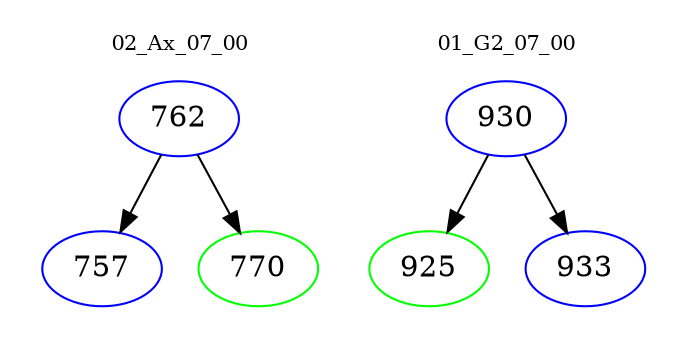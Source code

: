 digraph{
subgraph cluster_0 {
color = white
label = "02_Ax_07_00";
fontsize=10;
T0_762 [label="762", color="blue"]
T0_762 -> T0_757 [color="black"]
T0_757 [label="757", color="blue"]
T0_762 -> T0_770 [color="black"]
T0_770 [label="770", color="green"]
}
subgraph cluster_1 {
color = white
label = "01_G2_07_00";
fontsize=10;
T1_930 [label="930", color="blue"]
T1_930 -> T1_925 [color="black"]
T1_925 [label="925", color="green"]
T1_930 -> T1_933 [color="black"]
T1_933 [label="933", color="blue"]
}
}

